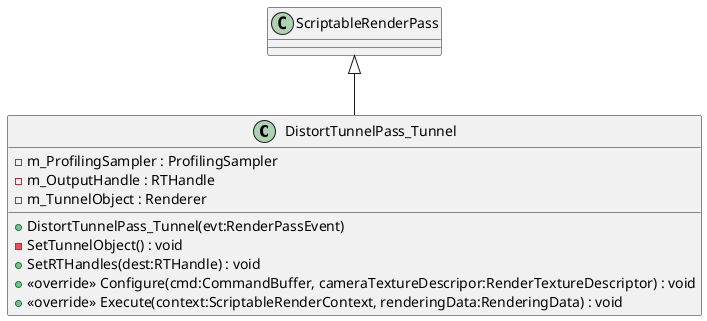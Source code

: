 @startuml
class DistortTunnelPass_Tunnel {
    - m_ProfilingSampler : ProfilingSampler
    - m_OutputHandle : RTHandle
    - m_TunnelObject : Renderer
    + DistortTunnelPass_Tunnel(evt:RenderPassEvent)
    - SetTunnelObject() : void
    + SetRTHandles(dest:RTHandle) : void
    + <<override>> Configure(cmd:CommandBuffer, cameraTextureDescripor:RenderTextureDescriptor) : void
    + <<override>> Execute(context:ScriptableRenderContext, renderingData:RenderingData) : void
}
ScriptableRenderPass <|-- DistortTunnelPass_Tunnel
@enduml
